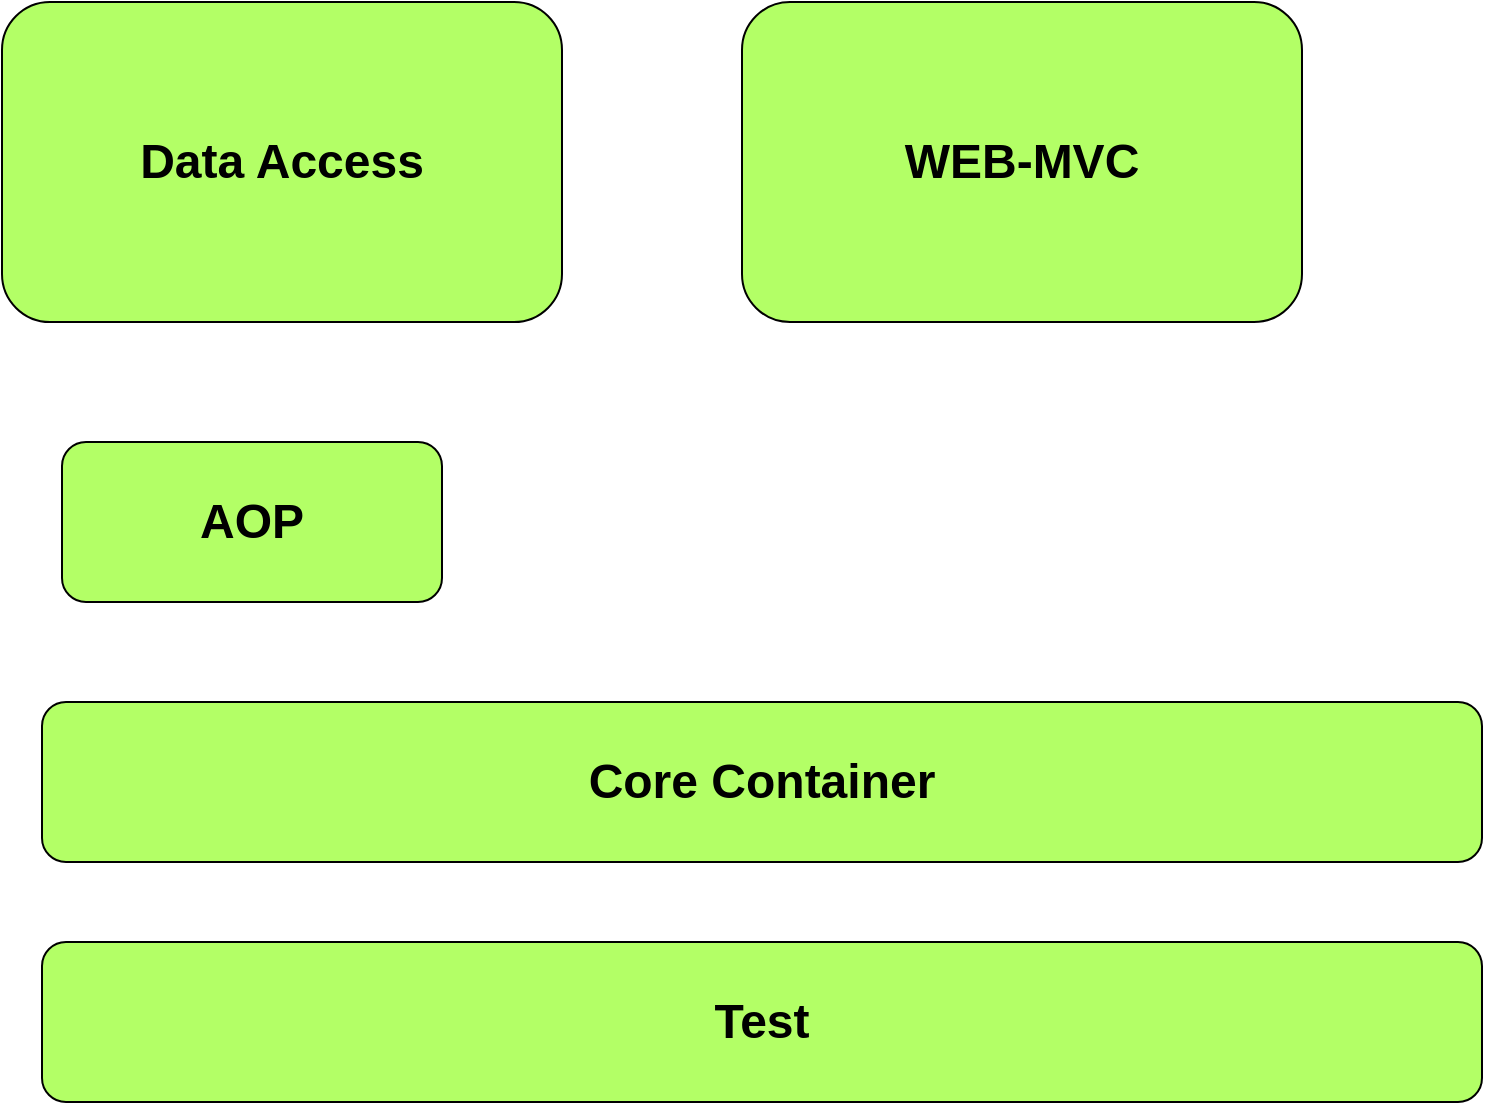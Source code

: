 <mxfile version="24.7.16">
  <diagram name="第 1 页" id="ZsF2iYxV67lN8eZjqcqH">
    <mxGraphModel dx="1290" dy="1710" grid="1" gridSize="10" guides="1" tooltips="1" connect="1" arrows="1" fold="1" page="1" pageScale="1" pageWidth="827" pageHeight="1169" math="0" shadow="0">
      <root>
        <mxCell id="0" />
        <mxCell id="1" parent="0" />
        <mxCell id="0QUZJTrusJGOhA74ACbi-1" value="&lt;font style=&quot;font-size: 24px;&quot;&gt;&lt;b&gt;Test&lt;/b&gt;&lt;/font&gt;" style="rounded=1;whiteSpace=wrap;html=1;fillColor=#B3FF66;" vertex="1" parent="1">
          <mxGeometry x="80" y="390" width="720" height="80" as="geometry" />
        </mxCell>
        <mxCell id="0QUZJTrusJGOhA74ACbi-2" value="&lt;font style=&quot;font-size: 24px;&quot;&gt;&lt;b&gt;Core Container&lt;/b&gt;&lt;/font&gt;" style="rounded=1;whiteSpace=wrap;html=1;fillColor=#B3FF66;" vertex="1" parent="1">
          <mxGeometry x="80" y="270" width="720" height="80" as="geometry" />
        </mxCell>
        <mxCell id="0QUZJTrusJGOhA74ACbi-3" value="&lt;font style=&quot;font-size: 24px;&quot;&gt;&lt;b&gt;AOP&lt;/b&gt;&lt;/font&gt;" style="rounded=1;whiteSpace=wrap;html=1;fillColor=#B3FF66;" vertex="1" parent="1">
          <mxGeometry x="90" y="140" width="190" height="80" as="geometry" />
        </mxCell>
        <mxCell id="0QUZJTrusJGOhA74ACbi-4" value="&lt;font style=&quot;font-size: 24px;&quot;&gt;&lt;b&gt;Data Access&lt;/b&gt;&lt;/font&gt;" style="rounded=1;whiteSpace=wrap;html=1;fillColor=#B3FF66;" vertex="1" parent="1">
          <mxGeometry x="60" y="-80" width="280" height="160" as="geometry" />
        </mxCell>
        <mxCell id="0QUZJTrusJGOhA74ACbi-5" value="&lt;font style=&quot;font-size: 24px;&quot;&gt;&lt;b&gt;WEB-MVC&lt;/b&gt;&lt;/font&gt;" style="rounded=1;whiteSpace=wrap;html=1;fillColor=#B3FF66;" vertex="1" parent="1">
          <mxGeometry x="430" y="-80" width="280" height="160" as="geometry" />
        </mxCell>
      </root>
    </mxGraphModel>
  </diagram>
</mxfile>

